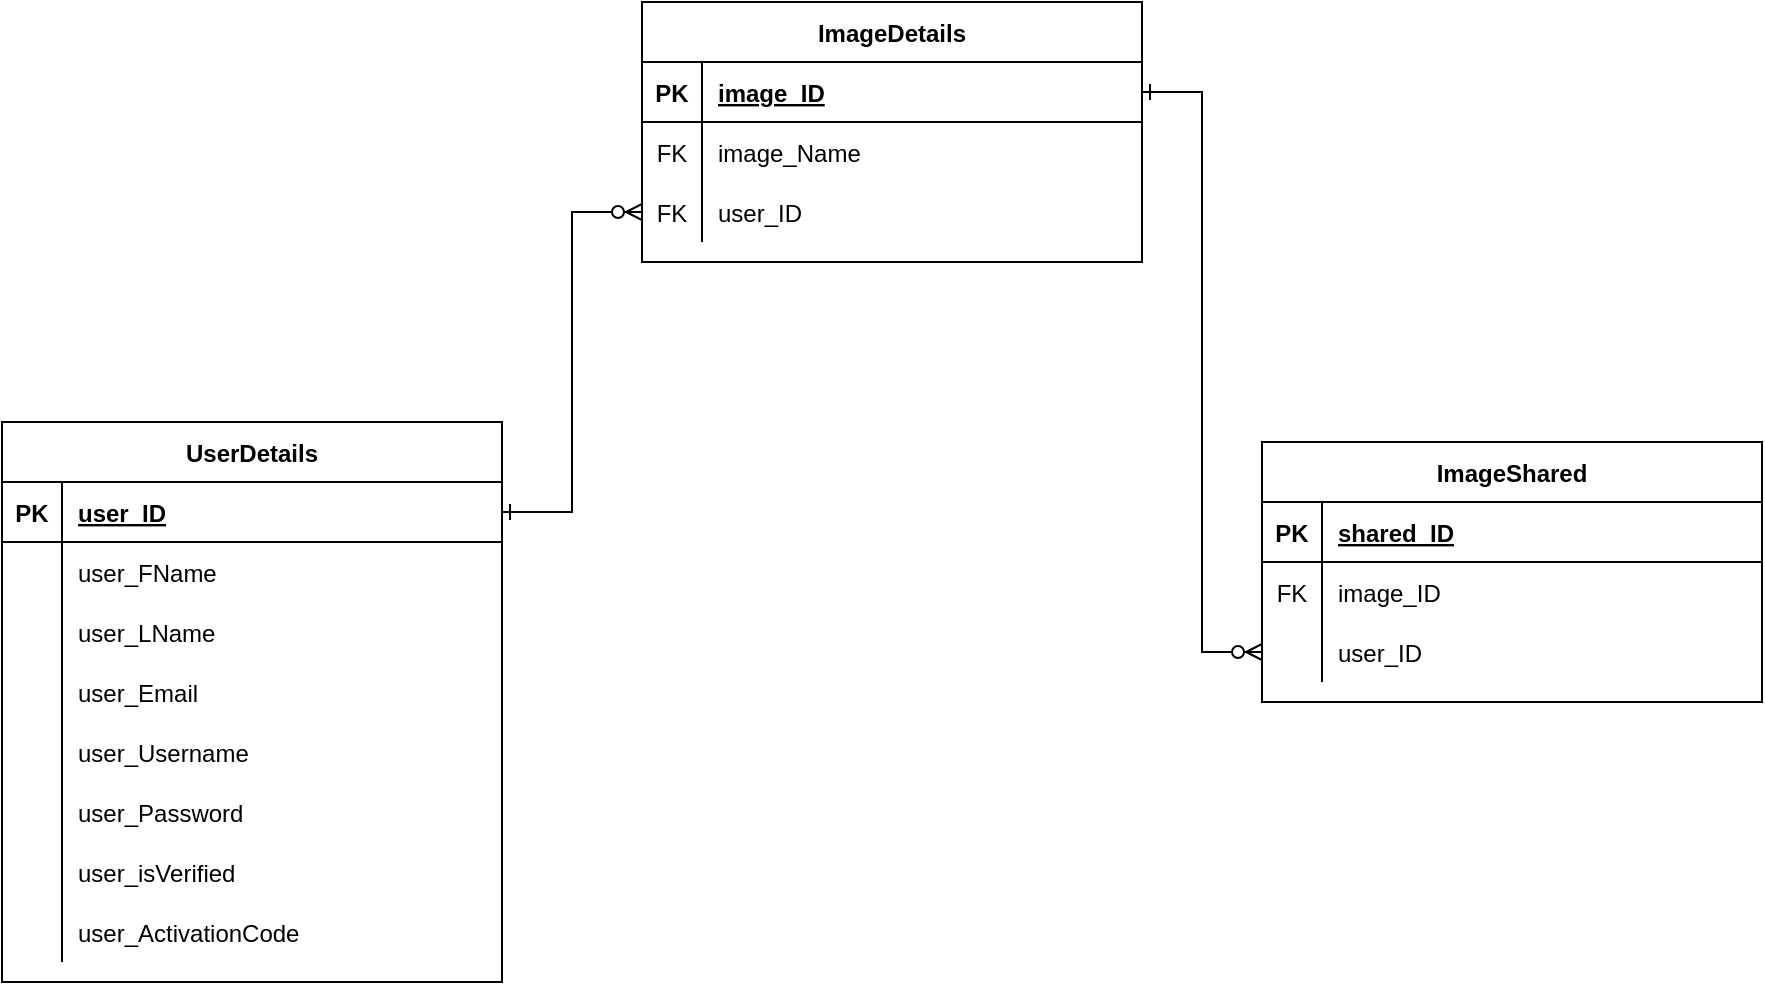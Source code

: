 <mxfile version="13.6.2" type="device"><diagram id="R2lEEEUBdFMjLlhIrx00" name="Page-1"><mxGraphModel dx="1936" dy="1946" grid="1" gridSize="10" guides="1" tooltips="1" connect="1" arrows="1" fold="1" page="1" pageScale="1" pageWidth="850" pageHeight="1100" math="0" shadow="0" extFonts="Permanent Marker^https://fonts.googleapis.com/css?family=Permanent+Marker"><root><mxCell id="0"/><mxCell id="1" parent="0"/><mxCell id="C-vyLk0tnHw3VtMMgP7b-23" value="UserDetails" style="shape=table;startSize=30;container=1;collapsible=1;childLayout=tableLayout;fixedRows=1;rowLines=0;fontStyle=1;align=center;resizeLast=1;" parent="1" vertex="1"><mxGeometry x="-30" y="80" width="250" height="280" as="geometry"/></mxCell><mxCell id="C-vyLk0tnHw3VtMMgP7b-24" value="" style="shape=partialRectangle;collapsible=0;dropTarget=0;pointerEvents=0;fillColor=none;points=[[0,0.5],[1,0.5]];portConstraint=eastwest;top=0;left=0;right=0;bottom=1;" parent="C-vyLk0tnHw3VtMMgP7b-23" vertex="1"><mxGeometry y="30" width="250" height="30" as="geometry"/></mxCell><mxCell id="C-vyLk0tnHw3VtMMgP7b-25" value="PK" style="shape=partialRectangle;overflow=hidden;connectable=0;fillColor=none;top=0;left=0;bottom=0;right=0;fontStyle=1;" parent="C-vyLk0tnHw3VtMMgP7b-24" vertex="1"><mxGeometry width="30" height="30" as="geometry"/></mxCell><mxCell id="C-vyLk0tnHw3VtMMgP7b-26" value="user_ID" style="shape=partialRectangle;overflow=hidden;connectable=0;fillColor=none;top=0;left=0;bottom=0;right=0;align=left;spacingLeft=6;fontStyle=5;" parent="C-vyLk0tnHw3VtMMgP7b-24" vertex="1"><mxGeometry x="30" width="220" height="30" as="geometry"/></mxCell><mxCell id="C-vyLk0tnHw3VtMMgP7b-27" value="" style="shape=partialRectangle;collapsible=0;dropTarget=0;pointerEvents=0;fillColor=none;points=[[0,0.5],[1,0.5]];portConstraint=eastwest;top=0;left=0;right=0;bottom=0;" parent="C-vyLk0tnHw3VtMMgP7b-23" vertex="1"><mxGeometry y="60" width="250" height="30" as="geometry"/></mxCell><mxCell id="C-vyLk0tnHw3VtMMgP7b-28" value="" style="shape=partialRectangle;overflow=hidden;connectable=0;fillColor=none;top=0;left=0;bottom=0;right=0;" parent="C-vyLk0tnHw3VtMMgP7b-27" vertex="1"><mxGeometry width="30" height="30" as="geometry"/></mxCell><mxCell id="C-vyLk0tnHw3VtMMgP7b-29" value="user_FName" style="shape=partialRectangle;overflow=hidden;connectable=0;fillColor=none;top=0;left=0;bottom=0;right=0;align=left;spacingLeft=6;" parent="C-vyLk0tnHw3VtMMgP7b-27" vertex="1"><mxGeometry x="30" width="220" height="30" as="geometry"/></mxCell><mxCell id="Rbxezs_-S8cxGtkaplEl-2" value="" style="shape=partialRectangle;collapsible=0;dropTarget=0;pointerEvents=0;fillColor=none;points=[[0,0.5],[1,0.5]];portConstraint=eastwest;top=0;left=0;right=0;bottom=0;" vertex="1" parent="C-vyLk0tnHw3VtMMgP7b-23"><mxGeometry y="90" width="250" height="30" as="geometry"/></mxCell><mxCell id="Rbxezs_-S8cxGtkaplEl-3" value="" style="shape=partialRectangle;overflow=hidden;connectable=0;fillColor=none;top=0;left=0;bottom=0;right=0;" vertex="1" parent="Rbxezs_-S8cxGtkaplEl-2"><mxGeometry width="30" height="30" as="geometry"/></mxCell><mxCell id="Rbxezs_-S8cxGtkaplEl-4" value="user_LName" style="shape=partialRectangle;overflow=hidden;connectable=0;fillColor=none;top=0;left=0;bottom=0;right=0;align=left;spacingLeft=6;" vertex="1" parent="Rbxezs_-S8cxGtkaplEl-2"><mxGeometry x="30" width="220" height="30" as="geometry"/></mxCell><mxCell id="Rbxezs_-S8cxGtkaplEl-5" value="" style="shape=partialRectangle;collapsible=0;dropTarget=0;pointerEvents=0;fillColor=none;points=[[0,0.5],[1,0.5]];portConstraint=eastwest;top=0;left=0;right=0;bottom=0;" vertex="1" parent="C-vyLk0tnHw3VtMMgP7b-23"><mxGeometry y="120" width="250" height="30" as="geometry"/></mxCell><mxCell id="Rbxezs_-S8cxGtkaplEl-6" value="" style="shape=partialRectangle;overflow=hidden;connectable=0;fillColor=none;top=0;left=0;bottom=0;right=0;" vertex="1" parent="Rbxezs_-S8cxGtkaplEl-5"><mxGeometry width="30" height="30" as="geometry"/></mxCell><mxCell id="Rbxezs_-S8cxGtkaplEl-7" value="user_Email" style="shape=partialRectangle;overflow=hidden;connectable=0;fillColor=none;top=0;left=0;bottom=0;right=0;align=left;spacingLeft=6;" vertex="1" parent="Rbxezs_-S8cxGtkaplEl-5"><mxGeometry x="30" width="220" height="30" as="geometry"/></mxCell><mxCell id="Rbxezs_-S8cxGtkaplEl-8" value="" style="shape=partialRectangle;collapsible=0;dropTarget=0;pointerEvents=0;fillColor=none;points=[[0,0.5],[1,0.5]];portConstraint=eastwest;top=0;left=0;right=0;bottom=0;" vertex="1" parent="C-vyLk0tnHw3VtMMgP7b-23"><mxGeometry y="150" width="250" height="30" as="geometry"/></mxCell><mxCell id="Rbxezs_-S8cxGtkaplEl-9" value="" style="shape=partialRectangle;overflow=hidden;connectable=0;fillColor=none;top=0;left=0;bottom=0;right=0;" vertex="1" parent="Rbxezs_-S8cxGtkaplEl-8"><mxGeometry width="30" height="30" as="geometry"/></mxCell><mxCell id="Rbxezs_-S8cxGtkaplEl-10" value="user_Username" style="shape=partialRectangle;overflow=hidden;connectable=0;fillColor=none;top=0;left=0;bottom=0;right=0;align=left;spacingLeft=6;" vertex="1" parent="Rbxezs_-S8cxGtkaplEl-8"><mxGeometry x="30" width="220" height="30" as="geometry"/></mxCell><mxCell id="Rbxezs_-S8cxGtkaplEl-11" value="" style="shape=partialRectangle;collapsible=0;dropTarget=0;pointerEvents=0;fillColor=none;points=[[0,0.5],[1,0.5]];portConstraint=eastwest;top=0;left=0;right=0;bottom=0;" vertex="1" parent="C-vyLk0tnHw3VtMMgP7b-23"><mxGeometry y="180" width="250" height="30" as="geometry"/></mxCell><mxCell id="Rbxezs_-S8cxGtkaplEl-12" value="" style="shape=partialRectangle;overflow=hidden;connectable=0;fillColor=none;top=0;left=0;bottom=0;right=0;" vertex="1" parent="Rbxezs_-S8cxGtkaplEl-11"><mxGeometry width="30" height="30" as="geometry"/></mxCell><mxCell id="Rbxezs_-S8cxGtkaplEl-13" value="user_Password" style="shape=partialRectangle;overflow=hidden;connectable=0;fillColor=none;top=0;left=0;bottom=0;right=0;align=left;spacingLeft=6;" vertex="1" parent="Rbxezs_-S8cxGtkaplEl-11"><mxGeometry x="30" width="220" height="30" as="geometry"/></mxCell><mxCell id="Rbxezs_-S8cxGtkaplEl-14" value="" style="shape=partialRectangle;collapsible=0;dropTarget=0;pointerEvents=0;fillColor=none;points=[[0,0.5],[1,0.5]];portConstraint=eastwest;top=0;left=0;right=0;bottom=0;" vertex="1" parent="C-vyLk0tnHw3VtMMgP7b-23"><mxGeometry y="210" width="250" height="30" as="geometry"/></mxCell><mxCell id="Rbxezs_-S8cxGtkaplEl-15" value="" style="shape=partialRectangle;overflow=hidden;connectable=0;fillColor=none;top=0;left=0;bottom=0;right=0;" vertex="1" parent="Rbxezs_-S8cxGtkaplEl-14"><mxGeometry width="30" height="30" as="geometry"/></mxCell><mxCell id="Rbxezs_-S8cxGtkaplEl-16" value="user_isVerified" style="shape=partialRectangle;overflow=hidden;connectable=0;fillColor=none;top=0;left=0;bottom=0;right=0;align=left;spacingLeft=6;" vertex="1" parent="Rbxezs_-S8cxGtkaplEl-14"><mxGeometry x="30" width="220" height="30" as="geometry"/></mxCell><mxCell id="Rbxezs_-S8cxGtkaplEl-17" value="" style="shape=partialRectangle;collapsible=0;dropTarget=0;pointerEvents=0;fillColor=none;points=[[0,0.5],[1,0.5]];portConstraint=eastwest;top=0;left=0;right=0;bottom=0;" vertex="1" parent="C-vyLk0tnHw3VtMMgP7b-23"><mxGeometry y="240" width="250" height="30" as="geometry"/></mxCell><mxCell id="Rbxezs_-S8cxGtkaplEl-18" value="" style="shape=partialRectangle;overflow=hidden;connectable=0;fillColor=none;top=0;left=0;bottom=0;right=0;" vertex="1" parent="Rbxezs_-S8cxGtkaplEl-17"><mxGeometry width="30" height="30" as="geometry"/></mxCell><mxCell id="Rbxezs_-S8cxGtkaplEl-19" value="user_ActivationCode" style="shape=partialRectangle;overflow=hidden;connectable=0;fillColor=none;top=0;left=0;bottom=0;right=0;align=left;spacingLeft=6;" vertex="1" parent="Rbxezs_-S8cxGtkaplEl-17"><mxGeometry x="30" width="220" height="30" as="geometry"/></mxCell><mxCell id="Rbxezs_-S8cxGtkaplEl-20" value="ImageShared" style="shape=table;startSize=30;container=1;collapsible=1;childLayout=tableLayout;fixedRows=1;rowLines=0;fontStyle=1;align=center;resizeLast=1;" vertex="1" parent="1"><mxGeometry x="600" y="90" width="250" height="130" as="geometry"/></mxCell><mxCell id="Rbxezs_-S8cxGtkaplEl-21" value="" style="shape=partialRectangle;collapsible=0;dropTarget=0;pointerEvents=0;fillColor=none;points=[[0,0.5],[1,0.5]];portConstraint=eastwest;top=0;left=0;right=0;bottom=1;" vertex="1" parent="Rbxezs_-S8cxGtkaplEl-20"><mxGeometry y="30" width="250" height="30" as="geometry"/></mxCell><mxCell id="Rbxezs_-S8cxGtkaplEl-22" value="PK" style="shape=partialRectangle;overflow=hidden;connectable=0;fillColor=none;top=0;left=0;bottom=0;right=0;fontStyle=1;" vertex="1" parent="Rbxezs_-S8cxGtkaplEl-21"><mxGeometry width="30" height="30" as="geometry"/></mxCell><mxCell id="Rbxezs_-S8cxGtkaplEl-23" value="shared_ID" style="shape=partialRectangle;overflow=hidden;connectable=0;fillColor=none;top=0;left=0;bottom=0;right=0;align=left;spacingLeft=6;fontStyle=5;" vertex="1" parent="Rbxezs_-S8cxGtkaplEl-21"><mxGeometry x="30" width="220" height="30" as="geometry"/></mxCell><mxCell id="Rbxezs_-S8cxGtkaplEl-27" value="" style="shape=partialRectangle;collapsible=0;dropTarget=0;pointerEvents=0;fillColor=none;points=[[0,0.5],[1,0.5]];portConstraint=eastwest;top=0;left=0;right=0;bottom=0;" vertex="1" parent="Rbxezs_-S8cxGtkaplEl-20"><mxGeometry y="60" width="250" height="30" as="geometry"/></mxCell><mxCell id="Rbxezs_-S8cxGtkaplEl-28" value="FK" style="shape=partialRectangle;overflow=hidden;connectable=0;fillColor=none;top=0;left=0;bottom=0;right=0;" vertex="1" parent="Rbxezs_-S8cxGtkaplEl-27"><mxGeometry width="30" height="30" as="geometry"/></mxCell><mxCell id="Rbxezs_-S8cxGtkaplEl-29" value="image_ID" style="shape=partialRectangle;overflow=hidden;connectable=0;fillColor=none;top=0;left=0;bottom=0;right=0;align=left;spacingLeft=6;" vertex="1" parent="Rbxezs_-S8cxGtkaplEl-27"><mxGeometry x="30" width="220" height="30" as="geometry"/></mxCell><mxCell id="Rbxezs_-S8cxGtkaplEl-30" value="" style="shape=partialRectangle;collapsible=0;dropTarget=0;pointerEvents=0;fillColor=none;points=[[0,0.5],[1,0.5]];portConstraint=eastwest;top=0;left=0;right=0;bottom=0;" vertex="1" parent="Rbxezs_-S8cxGtkaplEl-20"><mxGeometry y="90" width="250" height="30" as="geometry"/></mxCell><mxCell id="Rbxezs_-S8cxGtkaplEl-31" value="" style="shape=partialRectangle;overflow=hidden;connectable=0;fillColor=none;top=0;left=0;bottom=0;right=0;" vertex="1" parent="Rbxezs_-S8cxGtkaplEl-30"><mxGeometry width="30" height="30" as="geometry"/></mxCell><mxCell id="Rbxezs_-S8cxGtkaplEl-32" value="user_ID" style="shape=partialRectangle;overflow=hidden;connectable=0;fillColor=none;top=0;left=0;bottom=0;right=0;align=left;spacingLeft=6;" vertex="1" parent="Rbxezs_-S8cxGtkaplEl-30"><mxGeometry x="30" width="220" height="30" as="geometry"/></mxCell><mxCell id="Rbxezs_-S8cxGtkaplEl-47" value="ImageDetails" style="shape=table;startSize=30;container=1;collapsible=1;childLayout=tableLayout;fixedRows=1;rowLines=0;fontStyle=1;align=center;resizeLast=1;" vertex="1" parent="1"><mxGeometry x="290" y="-130" width="250" height="130" as="geometry"/></mxCell><mxCell id="Rbxezs_-S8cxGtkaplEl-48" value="" style="shape=partialRectangle;collapsible=0;dropTarget=0;pointerEvents=0;fillColor=none;points=[[0,0.5],[1,0.5]];portConstraint=eastwest;top=0;left=0;right=0;bottom=1;" vertex="1" parent="Rbxezs_-S8cxGtkaplEl-47"><mxGeometry y="30" width="250" height="30" as="geometry"/></mxCell><mxCell id="Rbxezs_-S8cxGtkaplEl-49" value="PK" style="shape=partialRectangle;overflow=hidden;connectable=0;fillColor=none;top=0;left=0;bottom=0;right=0;fontStyle=1;" vertex="1" parent="Rbxezs_-S8cxGtkaplEl-48"><mxGeometry width="30" height="30" as="geometry"/></mxCell><mxCell id="Rbxezs_-S8cxGtkaplEl-50" value="image_ID" style="shape=partialRectangle;overflow=hidden;connectable=0;fillColor=none;top=0;left=0;bottom=0;right=0;align=left;spacingLeft=6;fontStyle=5;" vertex="1" parent="Rbxezs_-S8cxGtkaplEl-48"><mxGeometry x="30" width="220" height="30" as="geometry"/></mxCell><mxCell id="Rbxezs_-S8cxGtkaplEl-51" value="" style="shape=partialRectangle;collapsible=0;dropTarget=0;pointerEvents=0;fillColor=none;points=[[0,0.5],[1,0.5]];portConstraint=eastwest;top=0;left=0;right=0;bottom=0;" vertex="1" parent="Rbxezs_-S8cxGtkaplEl-47"><mxGeometry y="60" width="250" height="30" as="geometry"/></mxCell><mxCell id="Rbxezs_-S8cxGtkaplEl-52" value="FK" style="shape=partialRectangle;overflow=hidden;connectable=0;fillColor=none;top=0;left=0;bottom=0;right=0;" vertex="1" parent="Rbxezs_-S8cxGtkaplEl-51"><mxGeometry width="30" height="30" as="geometry"/></mxCell><mxCell id="Rbxezs_-S8cxGtkaplEl-53" value="image_Name" style="shape=partialRectangle;overflow=hidden;connectable=0;fillColor=none;top=0;left=0;bottom=0;right=0;align=left;spacingLeft=6;" vertex="1" parent="Rbxezs_-S8cxGtkaplEl-51"><mxGeometry x="30" width="220" height="30" as="geometry"/></mxCell><mxCell id="Rbxezs_-S8cxGtkaplEl-54" value="" style="shape=partialRectangle;collapsible=0;dropTarget=0;pointerEvents=0;fillColor=none;points=[[0,0.5],[1,0.5]];portConstraint=eastwest;top=0;left=0;right=0;bottom=0;" vertex="1" parent="Rbxezs_-S8cxGtkaplEl-47"><mxGeometry y="90" width="250" height="30" as="geometry"/></mxCell><mxCell id="Rbxezs_-S8cxGtkaplEl-55" value="FK" style="shape=partialRectangle;overflow=hidden;connectable=0;fillColor=none;top=0;left=0;bottom=0;right=0;" vertex="1" parent="Rbxezs_-S8cxGtkaplEl-54"><mxGeometry width="30" height="30" as="geometry"/></mxCell><mxCell id="Rbxezs_-S8cxGtkaplEl-56" value="user_ID" style="shape=partialRectangle;overflow=hidden;connectable=0;fillColor=none;top=0;left=0;bottom=0;right=0;align=left;spacingLeft=6;" vertex="1" parent="Rbxezs_-S8cxGtkaplEl-54"><mxGeometry x="30" width="220" height="30" as="geometry"/></mxCell><mxCell id="Rbxezs_-S8cxGtkaplEl-60" style="edgeStyle=orthogonalEdgeStyle;rounded=0;orthogonalLoop=1;jettySize=auto;html=1;entryX=0;entryY=0.5;entryDx=0;entryDy=0;startArrow=ERone;startFill=0;endArrow=ERzeroToMany;endFill=1;" edge="1" parent="1" source="C-vyLk0tnHw3VtMMgP7b-24" target="Rbxezs_-S8cxGtkaplEl-54"><mxGeometry relative="1" as="geometry"/></mxCell><mxCell id="Rbxezs_-S8cxGtkaplEl-61" style="edgeStyle=orthogonalEdgeStyle;rounded=0;orthogonalLoop=1;jettySize=auto;html=1;entryX=0;entryY=0.5;entryDx=0;entryDy=0;startArrow=ERone;startFill=0;endArrow=ERzeroToMany;endFill=1;" edge="1" parent="1" source="Rbxezs_-S8cxGtkaplEl-48" target="Rbxezs_-S8cxGtkaplEl-30"><mxGeometry relative="1" as="geometry"/></mxCell></root></mxGraphModel></diagram></mxfile>